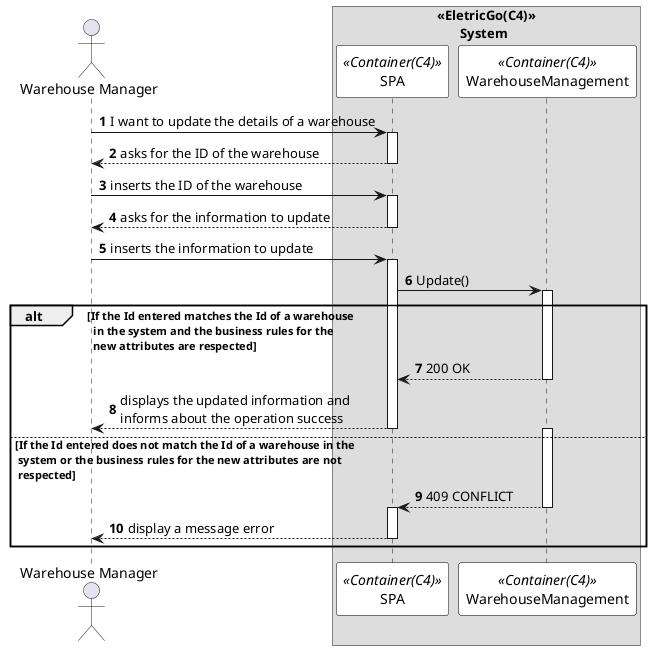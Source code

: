 @startuml 
autonumber

skinparam sequence {
ParticipantBorderColor black
ParticipantBackgroundColor white
}

actor "Warehouse Manager" as admin
box "<<EletricGo(C4)>>\n       System"
participant SPA as system <<Container(C4)>>
participant WarehouseManagement as  WM <<Container(C4)>>
end box

admin -> system: I want to update the details of a warehouse
activate system

system --> admin: asks for the ID of the warehouse
deactivate system

admin -> system: inserts the ID of the warehouse
activate system

system --> admin: asks for the information to update
deactivate system

admin -> system: inserts the information to update
activate system

system -> WM : Update()
activate WM
alt If the Id entered matches the Id of a warehouse\n  in the system and the business rules for the\n  new attributes are respected


WM --> system : 200 OK 
deactivate WM

system --> admin: displays the updated information and \ninforms about the operation success
deactivate system

else If the Id entered does not match the Id of a warehouse in the\n system or the business rules for the new attributes are not\n respected

activate WM
WM --> system : 409 CONFLICT
deactivate WM

activate system
system --> admin : display a message error
deactivate system
end 


deactivate system
deactivate admin

@enduml
@enduml